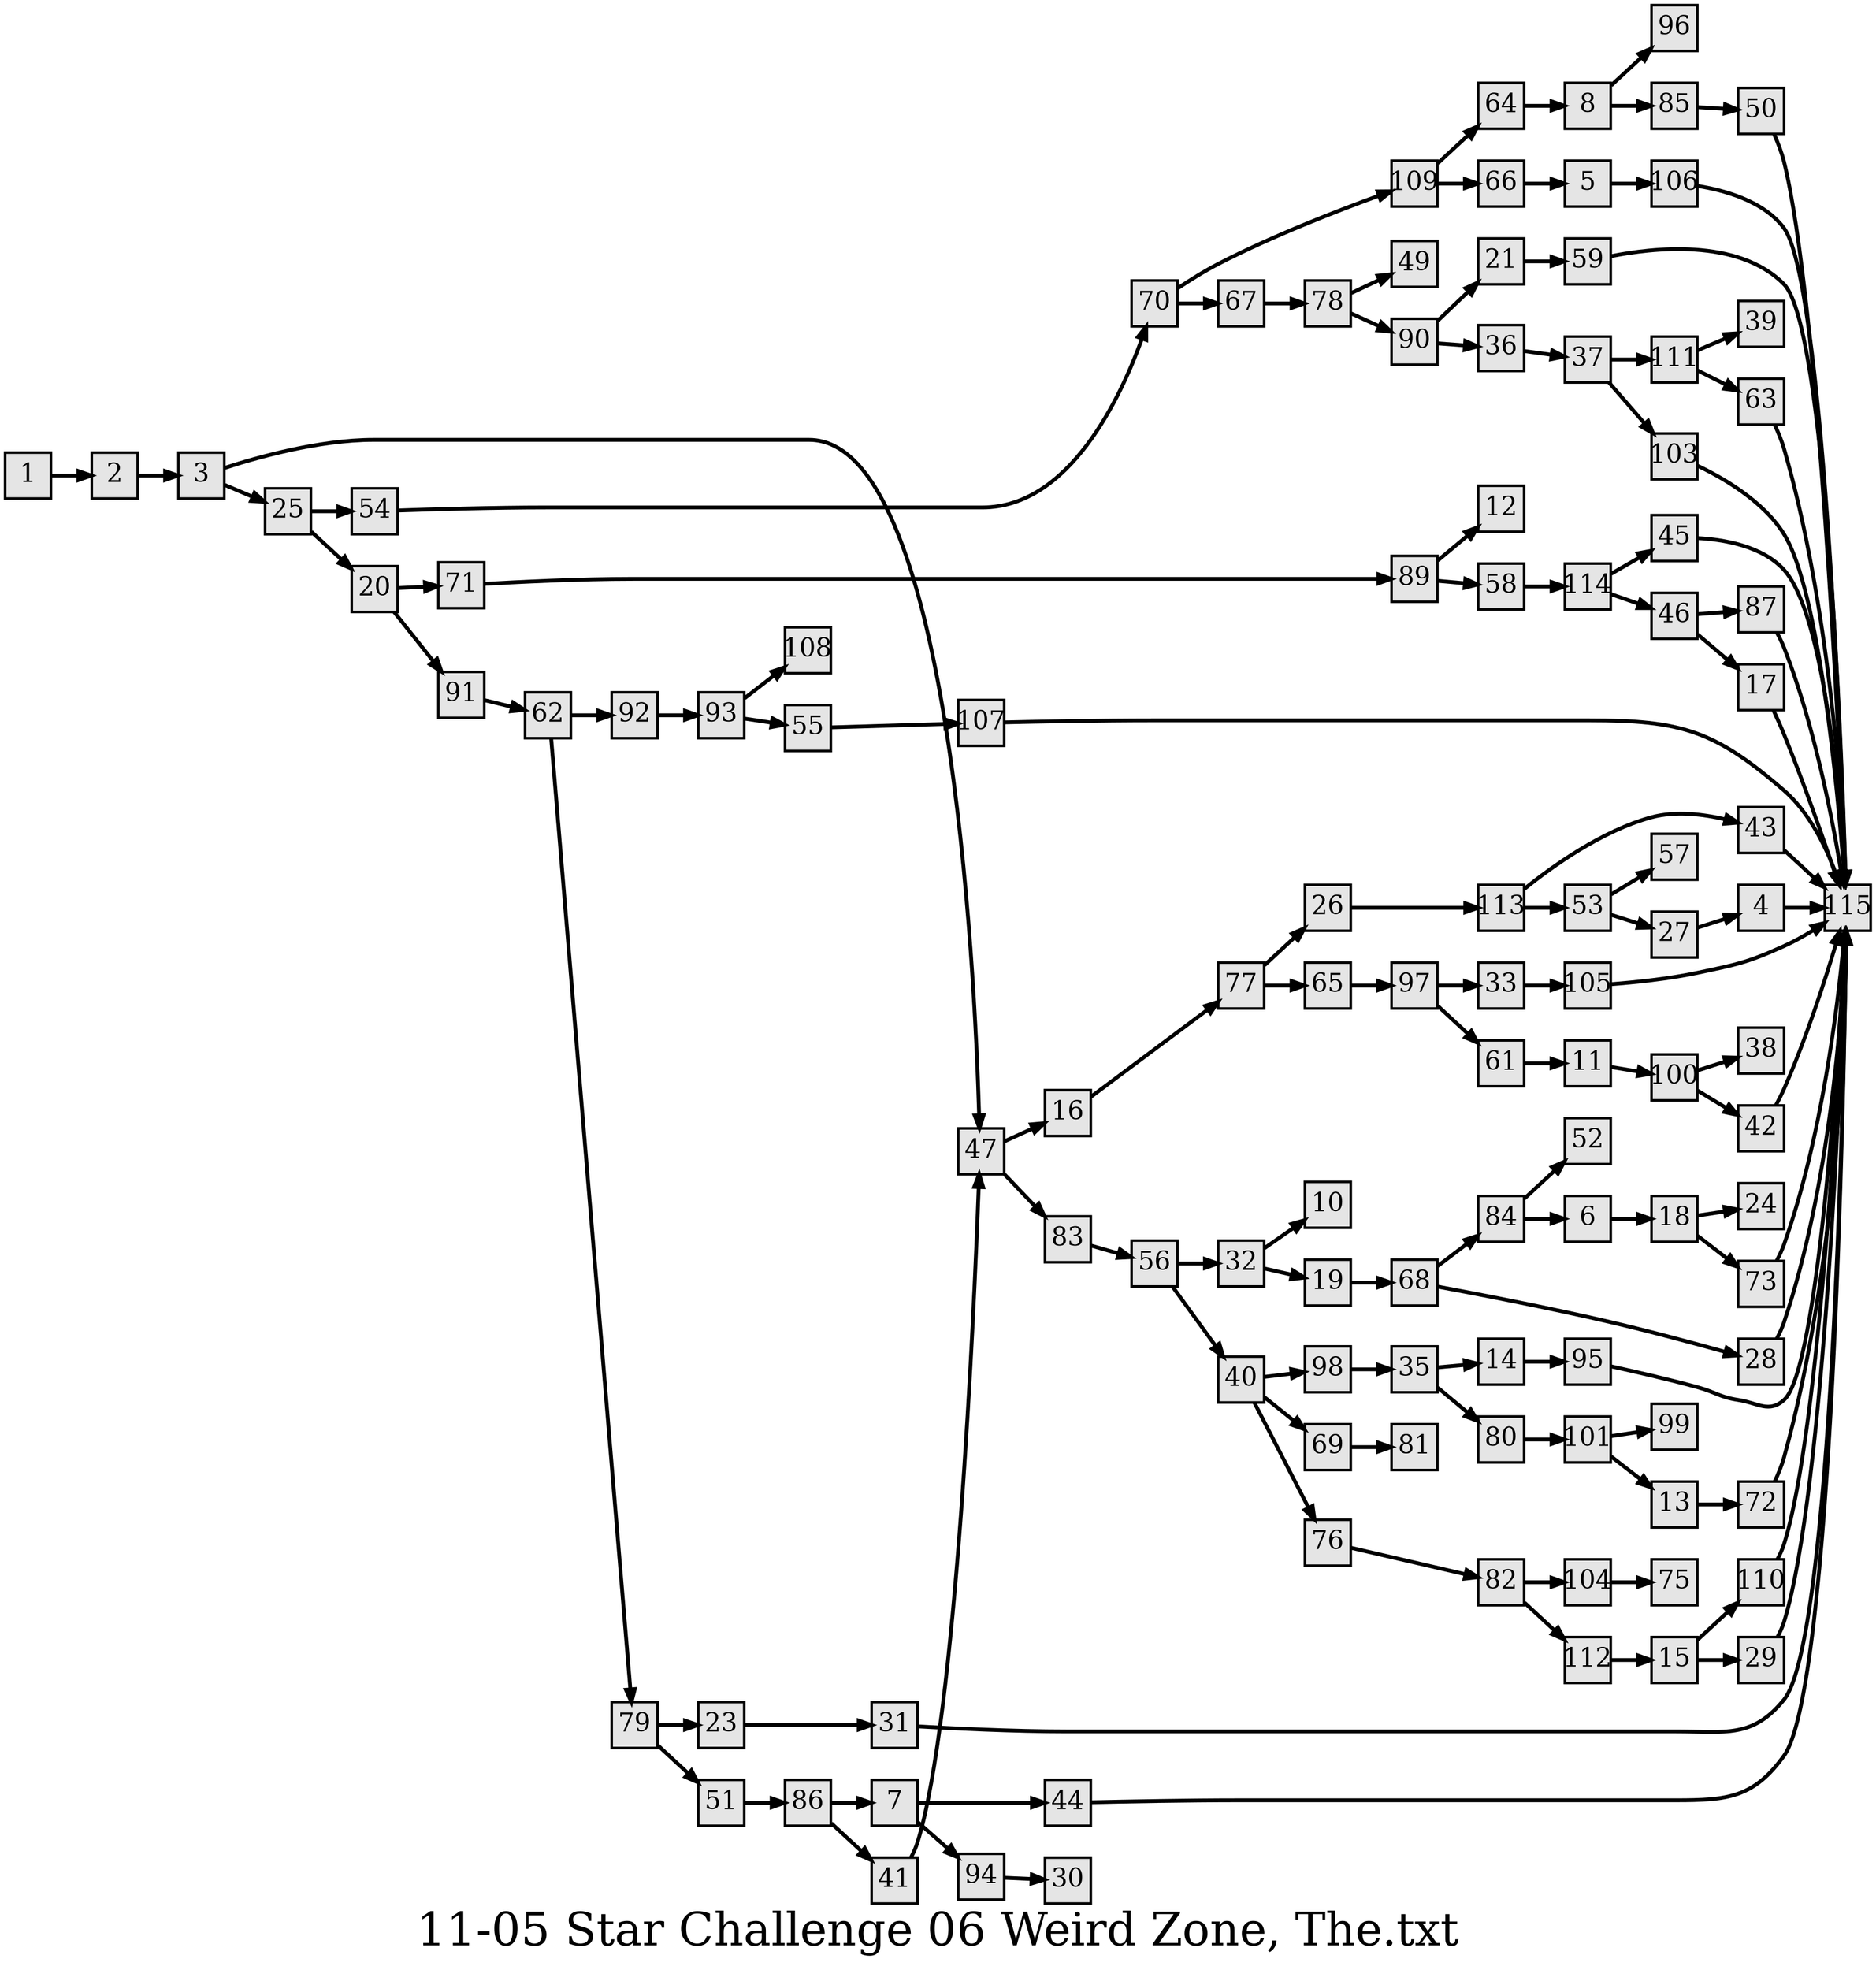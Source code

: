 digraph g{
  graph [ label="11-05 Star Challenge 06 Weird Zone, The.txt" rankdir=LR, ordering=out, fontsize=36, nodesep="0.35", ranksep="0.45"];
  node  [shape=rect, penwidth=2, fontsize=20, style=filled, fillcolor=grey90, margin="0,0", labelfloat=true, regular=true, fixedsize=true];
  edge  [labelfloat=true, penwidth=3, fontsize=12];

  1 -> 2;
  2 -> 3;
  3 -> 47;
  3 -> 25;
  4 -> 115;
  5 -> 106;
  6 -> 18;
  7 -> 44;
  7 -> 94;
  8 -> 96;
  8 -> 85;
  11 -> 100;
  13 -> 72;
  14 -> 95;
  15 -> 110;
  15 -> 29;
  16 -> 77;
  17 -> 115;
  18 -> 24;
  18 -> 73;
  19 -> 68;
  20 -> 71;
  20 -> 91;
  21 -> 59;
  23 -> 31;
  25 -> 54;
  25 -> 20;
  26 -> 113;
  27 -> 4;
  28 -> 115;
  29 -> 115;
  31 -> 115;
  32 -> 19;
  32 -> 10;
  33 -> 105;
  35 -> 14;
  35 -> 80;
  36 -> 37;
  37 -> 111;
  37 -> 103;
  40 -> 98;
  40 -> 69;
  40 -> 76;
  41 -> 47;
  42 -> 115;
  43 -> 115;
  44 -> 115;
  45 -> 115;
  46 -> 87;
  46 -> 17;
  47 -> 16;
  47 -> 83;
  50 -> 115;
  51 -> 86;
  53 -> 57;
  53 -> 27;
  54 -> 70;
  55 -> 107;
  56 -> 32;
  56 -> 40;
  58 -> 114;
  59 -> 115;
  61 -> 11;
  62 -> 92;
  62 -> 79;
  63 -> 115;
  64 -> 8;
  65 -> 97;
  66 -> 5;
  67 -> 78;
  68 -> 84;
  68 -> 28;
  69 -> 81;
  70 -> 109;
  70 -> 67;
  71 -> 89;
  72 -> 115;
  73 -> 115;
  76 -> 82;
  77 -> 26;
  77 -> 65;
  78 -> 49;
  78 -> 90;
  79 -> 23;
  79 -> 51;
  80 -> 101;
  82 -> 104;
  82 -> 112;
  83 -> 56;
  84 -> 6;
  84 -> 52;
  85 -> 50;
  86 -> 7;
  86 -> 41;
  87 -> 115;
  89 -> 58;
  89 -> 12;
  90 -> 21;
  90 -> 36;
  91 -> 62;
  92 -> 93;
  93 -> 108;
  93 -> 55;
  94 -> 30;
  95 -> 115;
  97 -> 33;
  97 -> 61;
  98 -> 35;
  100 -> 42;
  100 -> 38;
  101 -> 99;
  101 -> 13;
  103 -> 115;
  104 -> 75;
  105 -> 115;
  106 -> 115;
  107 -> 115;
  109 -> 64;
  109 -> 66;
  110 -> 115;
  111 -> 63;
  111 -> 39;
  112 -> 15;
  113 -> 43;
  113 -> 53;
  114 -> 45;
  114 -> 46;
}

